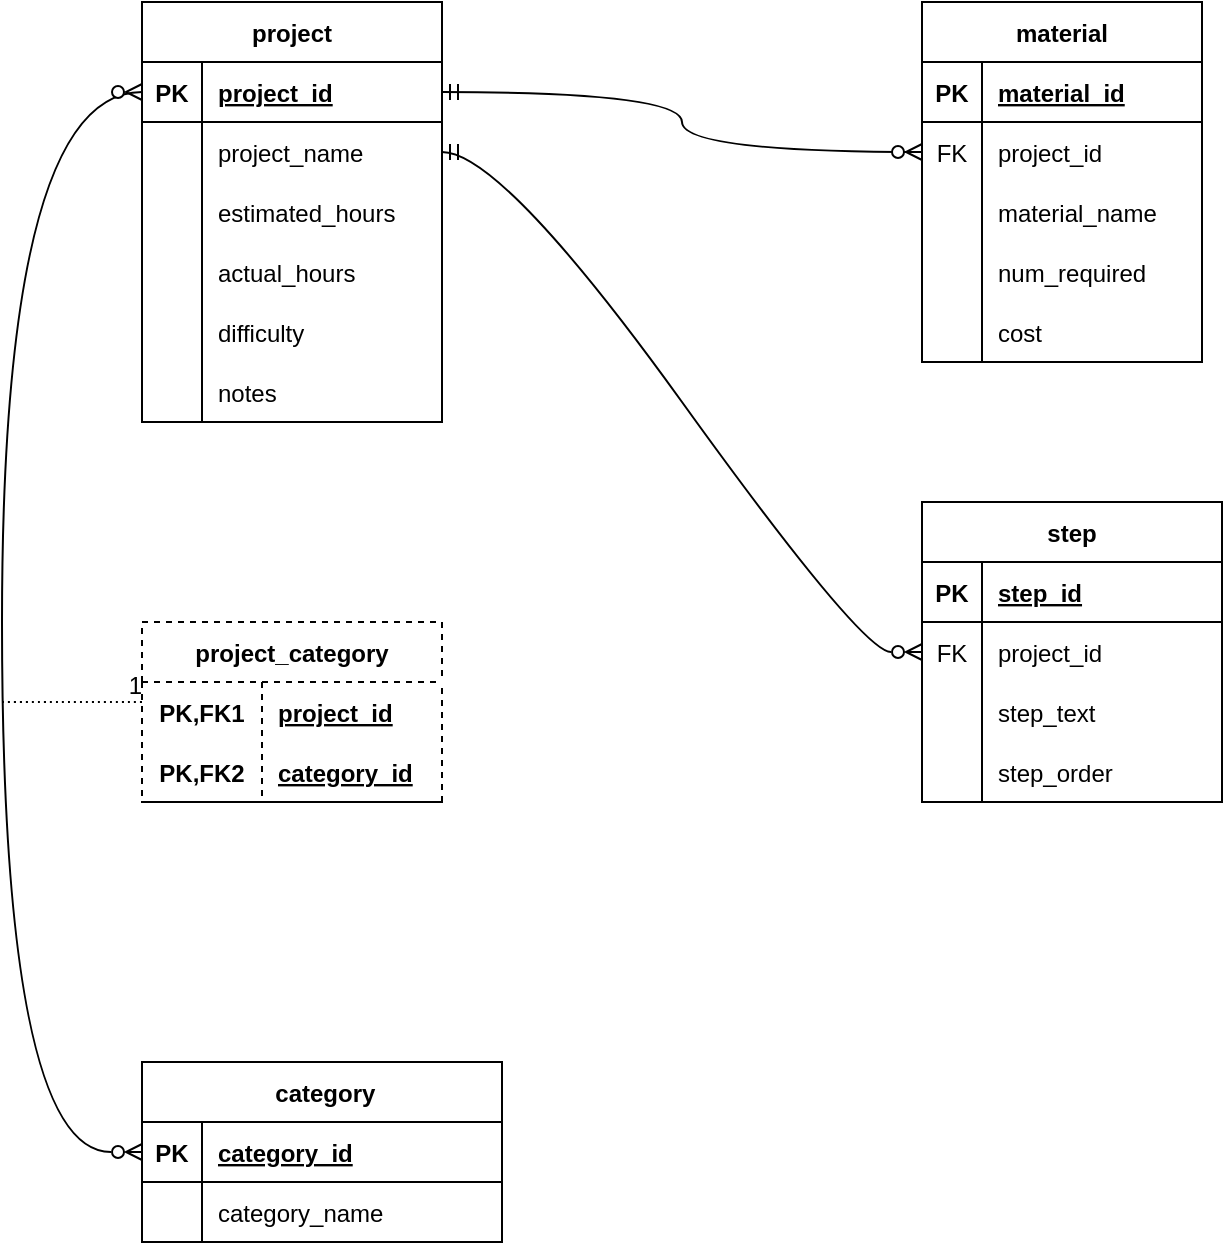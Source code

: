 <mxfile version="20.7.4" type="device"><diagram id="hL5WNQUgw3oXXMOrIGQS" name="Page-1"><mxGraphModel dx="1381" dy="808" grid="1" gridSize="10" guides="1" tooltips="1" connect="1" arrows="1" fold="1" page="1" pageScale="1" pageWidth="850" pageHeight="1100" math="0" shadow="0"><root><mxCell id="0"/><mxCell id="1" parent="0"/><mxCell id="z1r_eGNDsOmq-PO9-zqu-1" value="project" style="shape=table;startSize=30;container=1;collapsible=1;childLayout=tableLayout;fixedRows=1;rowLines=0;fontStyle=1;align=center;resizeLast=1;" parent="1" vertex="1"><mxGeometry x="90" y="60" width="150" height="210" as="geometry"/></mxCell><mxCell id="z1r_eGNDsOmq-PO9-zqu-2" value="" style="shape=tableRow;horizontal=0;startSize=0;swimlaneHead=0;swimlaneBody=0;fillColor=none;collapsible=0;dropTarget=0;points=[[0,0.5],[1,0.5]];portConstraint=eastwest;top=0;left=0;right=0;bottom=1;" parent="z1r_eGNDsOmq-PO9-zqu-1" vertex="1"><mxGeometry y="30" width="150" height="30" as="geometry"/></mxCell><mxCell id="z1r_eGNDsOmq-PO9-zqu-3" value="PK" style="shape=partialRectangle;connectable=0;fillColor=none;top=0;left=0;bottom=0;right=0;fontStyle=1;overflow=hidden;" parent="z1r_eGNDsOmq-PO9-zqu-2" vertex="1"><mxGeometry width="30" height="30" as="geometry"><mxRectangle width="30" height="30" as="alternateBounds"/></mxGeometry></mxCell><mxCell id="z1r_eGNDsOmq-PO9-zqu-4" value="project_id" style="shape=partialRectangle;connectable=0;fillColor=none;top=0;left=0;bottom=0;right=0;align=left;spacingLeft=6;fontStyle=5;overflow=hidden;" parent="z1r_eGNDsOmq-PO9-zqu-2" vertex="1"><mxGeometry x="30" width="120" height="30" as="geometry"><mxRectangle width="120" height="30" as="alternateBounds"/></mxGeometry></mxCell><mxCell id="z1r_eGNDsOmq-PO9-zqu-5" value="" style="shape=tableRow;horizontal=0;startSize=0;swimlaneHead=0;swimlaneBody=0;fillColor=none;collapsible=0;dropTarget=0;points=[[0,0.5],[1,0.5]];portConstraint=eastwest;top=0;left=0;right=0;bottom=0;" parent="z1r_eGNDsOmq-PO9-zqu-1" vertex="1"><mxGeometry y="60" width="150" height="30" as="geometry"/></mxCell><mxCell id="z1r_eGNDsOmq-PO9-zqu-6" value="" style="shape=partialRectangle;connectable=0;fillColor=none;top=0;left=0;bottom=0;right=0;editable=1;overflow=hidden;" parent="z1r_eGNDsOmq-PO9-zqu-5" vertex="1"><mxGeometry width="30" height="30" as="geometry"><mxRectangle width="30" height="30" as="alternateBounds"/></mxGeometry></mxCell><mxCell id="z1r_eGNDsOmq-PO9-zqu-7" value="project_name" style="shape=partialRectangle;connectable=0;fillColor=none;top=0;left=0;bottom=0;right=0;align=left;spacingLeft=6;overflow=hidden;" parent="z1r_eGNDsOmq-PO9-zqu-5" vertex="1"><mxGeometry x="30" width="120" height="30" as="geometry"><mxRectangle width="120" height="30" as="alternateBounds"/></mxGeometry></mxCell><mxCell id="z1r_eGNDsOmq-PO9-zqu-8" value="" style="shape=tableRow;horizontal=0;startSize=0;swimlaneHead=0;swimlaneBody=0;fillColor=none;collapsible=0;dropTarget=0;points=[[0,0.5],[1,0.5]];portConstraint=eastwest;top=0;left=0;right=0;bottom=0;" parent="z1r_eGNDsOmq-PO9-zqu-1" vertex="1"><mxGeometry y="90" width="150" height="30" as="geometry"/></mxCell><mxCell id="z1r_eGNDsOmq-PO9-zqu-9" value="" style="shape=partialRectangle;connectable=0;fillColor=none;top=0;left=0;bottom=0;right=0;editable=1;overflow=hidden;" parent="z1r_eGNDsOmq-PO9-zqu-8" vertex="1"><mxGeometry width="30" height="30" as="geometry"><mxRectangle width="30" height="30" as="alternateBounds"/></mxGeometry></mxCell><mxCell id="z1r_eGNDsOmq-PO9-zqu-10" value="estimated_hours" style="shape=partialRectangle;connectable=0;fillColor=none;top=0;left=0;bottom=0;right=0;align=left;spacingLeft=6;overflow=hidden;" parent="z1r_eGNDsOmq-PO9-zqu-8" vertex="1"><mxGeometry x="30" width="120" height="30" as="geometry"><mxRectangle width="120" height="30" as="alternateBounds"/></mxGeometry></mxCell><mxCell id="z1r_eGNDsOmq-PO9-zqu-11" value="" style="shape=tableRow;horizontal=0;startSize=0;swimlaneHead=0;swimlaneBody=0;fillColor=none;collapsible=0;dropTarget=0;points=[[0,0.5],[1,0.5]];portConstraint=eastwest;top=0;left=0;right=0;bottom=0;" parent="z1r_eGNDsOmq-PO9-zqu-1" vertex="1"><mxGeometry y="120" width="150" height="30" as="geometry"/></mxCell><mxCell id="z1r_eGNDsOmq-PO9-zqu-12" value="" style="shape=partialRectangle;connectable=0;fillColor=none;top=0;left=0;bottom=0;right=0;editable=1;overflow=hidden;" parent="z1r_eGNDsOmq-PO9-zqu-11" vertex="1"><mxGeometry width="30" height="30" as="geometry"><mxRectangle width="30" height="30" as="alternateBounds"/></mxGeometry></mxCell><mxCell id="z1r_eGNDsOmq-PO9-zqu-13" value="actual_hours" style="shape=partialRectangle;connectable=0;fillColor=none;top=0;left=0;bottom=0;right=0;align=left;spacingLeft=6;overflow=hidden;" parent="z1r_eGNDsOmq-PO9-zqu-11" vertex="1"><mxGeometry x="30" width="120" height="30" as="geometry"><mxRectangle width="120" height="30" as="alternateBounds"/></mxGeometry></mxCell><mxCell id="z1r_eGNDsOmq-PO9-zqu-18" style="shape=tableRow;horizontal=0;startSize=0;swimlaneHead=0;swimlaneBody=0;fillColor=none;collapsible=0;dropTarget=0;points=[[0,0.5],[1,0.5]];portConstraint=eastwest;top=0;left=0;right=0;bottom=0;" parent="z1r_eGNDsOmq-PO9-zqu-1" vertex="1"><mxGeometry y="150" width="150" height="30" as="geometry"/></mxCell><mxCell id="z1r_eGNDsOmq-PO9-zqu-19" style="shape=partialRectangle;connectable=0;fillColor=none;top=0;left=0;bottom=0;right=0;editable=1;overflow=hidden;" parent="z1r_eGNDsOmq-PO9-zqu-18" vertex="1"><mxGeometry width="30" height="30" as="geometry"><mxRectangle width="30" height="30" as="alternateBounds"/></mxGeometry></mxCell><mxCell id="z1r_eGNDsOmq-PO9-zqu-20" value="difficulty" style="shape=partialRectangle;connectable=0;fillColor=none;top=0;left=0;bottom=0;right=0;align=left;spacingLeft=6;overflow=hidden;" parent="z1r_eGNDsOmq-PO9-zqu-18" vertex="1"><mxGeometry x="30" width="120" height="30" as="geometry"><mxRectangle width="120" height="30" as="alternateBounds"/></mxGeometry></mxCell><mxCell id="z1r_eGNDsOmq-PO9-zqu-15" style="shape=tableRow;horizontal=0;startSize=0;swimlaneHead=0;swimlaneBody=0;fillColor=none;collapsible=0;dropTarget=0;points=[[0,0.5],[1,0.5]];portConstraint=eastwest;top=0;left=0;right=0;bottom=0;" parent="z1r_eGNDsOmq-PO9-zqu-1" vertex="1"><mxGeometry y="180" width="150" height="30" as="geometry"/></mxCell><mxCell id="z1r_eGNDsOmq-PO9-zqu-16" style="shape=partialRectangle;connectable=0;fillColor=none;top=0;left=0;bottom=0;right=0;editable=1;overflow=hidden;" parent="z1r_eGNDsOmq-PO9-zqu-15" vertex="1"><mxGeometry width="30" height="30" as="geometry"><mxRectangle width="30" height="30" as="alternateBounds"/></mxGeometry></mxCell><mxCell id="z1r_eGNDsOmq-PO9-zqu-17" value="notes" style="shape=partialRectangle;connectable=0;fillColor=none;top=0;left=0;bottom=0;right=0;align=left;spacingLeft=6;overflow=hidden;" parent="z1r_eGNDsOmq-PO9-zqu-15" vertex="1"><mxGeometry x="30" width="120" height="30" as="geometry"><mxRectangle width="120" height="30" as="alternateBounds"/></mxGeometry></mxCell><mxCell id="z1r_eGNDsOmq-PO9-zqu-21" value="material" style="shape=table;startSize=30;container=1;collapsible=1;childLayout=tableLayout;fixedRows=1;rowLines=0;fontStyle=1;align=center;resizeLast=1;" parent="1" vertex="1"><mxGeometry x="480" y="60" width="140" height="180" as="geometry"/></mxCell><mxCell id="z1r_eGNDsOmq-PO9-zqu-22" value="" style="shape=tableRow;horizontal=0;startSize=0;swimlaneHead=0;swimlaneBody=0;fillColor=none;collapsible=0;dropTarget=0;points=[[0,0.5],[1,0.5]];portConstraint=eastwest;top=0;left=0;right=0;bottom=1;" parent="z1r_eGNDsOmq-PO9-zqu-21" vertex="1"><mxGeometry y="30" width="140" height="30" as="geometry"/></mxCell><mxCell id="z1r_eGNDsOmq-PO9-zqu-23" value="PK" style="shape=partialRectangle;connectable=0;fillColor=none;top=0;left=0;bottom=0;right=0;fontStyle=1;overflow=hidden;" parent="z1r_eGNDsOmq-PO9-zqu-22" vertex="1"><mxGeometry width="30" height="30" as="geometry"><mxRectangle width="30" height="30" as="alternateBounds"/></mxGeometry></mxCell><mxCell id="z1r_eGNDsOmq-PO9-zqu-24" value="material_id" style="shape=partialRectangle;connectable=0;fillColor=none;top=0;left=0;bottom=0;right=0;align=left;spacingLeft=6;fontStyle=5;overflow=hidden;" parent="z1r_eGNDsOmq-PO9-zqu-22" vertex="1"><mxGeometry x="30" width="110" height="30" as="geometry"><mxRectangle width="110" height="30" as="alternateBounds"/></mxGeometry></mxCell><mxCell id="z1r_eGNDsOmq-PO9-zqu-25" value="" style="shape=tableRow;horizontal=0;startSize=0;swimlaneHead=0;swimlaneBody=0;fillColor=none;collapsible=0;dropTarget=0;points=[[0,0.5],[1,0.5]];portConstraint=eastwest;top=0;left=0;right=0;bottom=0;" parent="z1r_eGNDsOmq-PO9-zqu-21" vertex="1"><mxGeometry y="60" width="140" height="30" as="geometry"/></mxCell><mxCell id="z1r_eGNDsOmq-PO9-zqu-26" value="FK" style="shape=partialRectangle;connectable=0;fillColor=none;top=0;left=0;bottom=0;right=0;editable=1;overflow=hidden;" parent="z1r_eGNDsOmq-PO9-zqu-25" vertex="1"><mxGeometry width="30" height="30" as="geometry"><mxRectangle width="30" height="30" as="alternateBounds"/></mxGeometry></mxCell><mxCell id="z1r_eGNDsOmq-PO9-zqu-27" value="project_id" style="shape=partialRectangle;connectable=0;fillColor=none;top=0;left=0;bottom=0;right=0;align=left;spacingLeft=6;overflow=hidden;" parent="z1r_eGNDsOmq-PO9-zqu-25" vertex="1"><mxGeometry x="30" width="110" height="30" as="geometry"><mxRectangle width="110" height="30" as="alternateBounds"/></mxGeometry></mxCell><mxCell id="z1r_eGNDsOmq-PO9-zqu-28" value="" style="shape=tableRow;horizontal=0;startSize=0;swimlaneHead=0;swimlaneBody=0;fillColor=none;collapsible=0;dropTarget=0;points=[[0,0.5],[1,0.5]];portConstraint=eastwest;top=0;left=0;right=0;bottom=0;" parent="z1r_eGNDsOmq-PO9-zqu-21" vertex="1"><mxGeometry y="90" width="140" height="30" as="geometry"/></mxCell><mxCell id="z1r_eGNDsOmq-PO9-zqu-29" value="" style="shape=partialRectangle;connectable=0;fillColor=none;top=0;left=0;bottom=0;right=0;editable=1;overflow=hidden;" parent="z1r_eGNDsOmq-PO9-zqu-28" vertex="1"><mxGeometry width="30" height="30" as="geometry"><mxRectangle width="30" height="30" as="alternateBounds"/></mxGeometry></mxCell><mxCell id="z1r_eGNDsOmq-PO9-zqu-30" value="material_name" style="shape=partialRectangle;connectable=0;fillColor=none;top=0;left=0;bottom=0;right=0;align=left;spacingLeft=6;overflow=hidden;" parent="z1r_eGNDsOmq-PO9-zqu-28" vertex="1"><mxGeometry x="30" width="110" height="30" as="geometry"><mxRectangle width="110" height="30" as="alternateBounds"/></mxGeometry></mxCell><mxCell id="z1r_eGNDsOmq-PO9-zqu-31" value="" style="shape=tableRow;horizontal=0;startSize=0;swimlaneHead=0;swimlaneBody=0;fillColor=none;collapsible=0;dropTarget=0;points=[[0,0.5],[1,0.5]];portConstraint=eastwest;top=0;left=0;right=0;bottom=0;" parent="z1r_eGNDsOmq-PO9-zqu-21" vertex="1"><mxGeometry y="120" width="140" height="30" as="geometry"/></mxCell><mxCell id="z1r_eGNDsOmq-PO9-zqu-32" value="" style="shape=partialRectangle;connectable=0;fillColor=none;top=0;left=0;bottom=0;right=0;editable=1;overflow=hidden;" parent="z1r_eGNDsOmq-PO9-zqu-31" vertex="1"><mxGeometry width="30" height="30" as="geometry"><mxRectangle width="30" height="30" as="alternateBounds"/></mxGeometry></mxCell><mxCell id="z1r_eGNDsOmq-PO9-zqu-33" value="num_required" style="shape=partialRectangle;connectable=0;fillColor=none;top=0;left=0;bottom=0;right=0;align=left;spacingLeft=6;overflow=hidden;" parent="z1r_eGNDsOmq-PO9-zqu-31" vertex="1"><mxGeometry x="30" width="110" height="30" as="geometry"><mxRectangle width="110" height="30" as="alternateBounds"/></mxGeometry></mxCell><mxCell id="z1r_eGNDsOmq-PO9-zqu-34" style="shape=tableRow;horizontal=0;startSize=0;swimlaneHead=0;swimlaneBody=0;fillColor=none;collapsible=0;dropTarget=0;points=[[0,0.5],[1,0.5]];portConstraint=eastwest;top=0;left=0;right=0;bottom=0;" parent="z1r_eGNDsOmq-PO9-zqu-21" vertex="1"><mxGeometry y="150" width="140" height="30" as="geometry"/></mxCell><mxCell id="z1r_eGNDsOmq-PO9-zqu-35" style="shape=partialRectangle;connectable=0;fillColor=none;top=0;left=0;bottom=0;right=0;editable=1;overflow=hidden;" parent="z1r_eGNDsOmq-PO9-zqu-34" vertex="1"><mxGeometry width="30" height="30" as="geometry"><mxRectangle width="30" height="30" as="alternateBounds"/></mxGeometry></mxCell><mxCell id="z1r_eGNDsOmq-PO9-zqu-36" value="cost" style="shape=partialRectangle;connectable=0;fillColor=none;top=0;left=0;bottom=0;right=0;align=left;spacingLeft=6;overflow=hidden;" parent="z1r_eGNDsOmq-PO9-zqu-34" vertex="1"><mxGeometry x="30" width="110" height="30" as="geometry"><mxRectangle width="110" height="30" as="alternateBounds"/></mxGeometry></mxCell><mxCell id="z1r_eGNDsOmq-PO9-zqu-37" value="step" style="shape=table;startSize=30;container=1;collapsible=1;childLayout=tableLayout;fixedRows=1;rowLines=0;fontStyle=1;align=center;resizeLast=1;" parent="1" vertex="1"><mxGeometry x="480" y="310" width="150" height="150" as="geometry"/></mxCell><mxCell id="z1r_eGNDsOmq-PO9-zqu-38" value="" style="shape=tableRow;horizontal=0;startSize=0;swimlaneHead=0;swimlaneBody=0;fillColor=none;collapsible=0;dropTarget=0;points=[[0,0.5],[1,0.5]];portConstraint=eastwest;top=0;left=0;right=0;bottom=1;" parent="z1r_eGNDsOmq-PO9-zqu-37" vertex="1"><mxGeometry y="30" width="150" height="30" as="geometry"/></mxCell><mxCell id="z1r_eGNDsOmq-PO9-zqu-39" value="PK" style="shape=partialRectangle;connectable=0;fillColor=none;top=0;left=0;bottom=0;right=0;fontStyle=1;overflow=hidden;" parent="z1r_eGNDsOmq-PO9-zqu-38" vertex="1"><mxGeometry width="30" height="30" as="geometry"><mxRectangle width="30" height="30" as="alternateBounds"/></mxGeometry></mxCell><mxCell id="z1r_eGNDsOmq-PO9-zqu-40" value="step_id" style="shape=partialRectangle;connectable=0;fillColor=none;top=0;left=0;bottom=0;right=0;align=left;spacingLeft=6;fontStyle=5;overflow=hidden;" parent="z1r_eGNDsOmq-PO9-zqu-38" vertex="1"><mxGeometry x="30" width="120" height="30" as="geometry"><mxRectangle width="120" height="30" as="alternateBounds"/></mxGeometry></mxCell><mxCell id="z1r_eGNDsOmq-PO9-zqu-41" value="" style="shape=tableRow;horizontal=0;startSize=0;swimlaneHead=0;swimlaneBody=0;fillColor=none;collapsible=0;dropTarget=0;points=[[0,0.5],[1,0.5]];portConstraint=eastwest;top=0;left=0;right=0;bottom=0;" parent="z1r_eGNDsOmq-PO9-zqu-37" vertex="1"><mxGeometry y="60" width="150" height="30" as="geometry"/></mxCell><mxCell id="z1r_eGNDsOmq-PO9-zqu-42" value="FK" style="shape=partialRectangle;connectable=0;fillColor=none;top=0;left=0;bottom=0;right=0;editable=1;overflow=hidden;" parent="z1r_eGNDsOmq-PO9-zqu-41" vertex="1"><mxGeometry width="30" height="30" as="geometry"><mxRectangle width="30" height="30" as="alternateBounds"/></mxGeometry></mxCell><mxCell id="z1r_eGNDsOmq-PO9-zqu-43" value="project_id" style="shape=partialRectangle;connectable=0;fillColor=none;top=0;left=0;bottom=0;right=0;align=left;spacingLeft=6;overflow=hidden;" parent="z1r_eGNDsOmq-PO9-zqu-41" vertex="1"><mxGeometry x="30" width="120" height="30" as="geometry"><mxRectangle width="120" height="30" as="alternateBounds"/></mxGeometry></mxCell><mxCell id="z1r_eGNDsOmq-PO9-zqu-44" value="" style="shape=tableRow;horizontal=0;startSize=0;swimlaneHead=0;swimlaneBody=0;fillColor=none;collapsible=0;dropTarget=0;points=[[0,0.5],[1,0.5]];portConstraint=eastwest;top=0;left=0;right=0;bottom=0;" parent="z1r_eGNDsOmq-PO9-zqu-37" vertex="1"><mxGeometry y="90" width="150" height="30" as="geometry"/></mxCell><mxCell id="z1r_eGNDsOmq-PO9-zqu-45" value="" style="shape=partialRectangle;connectable=0;fillColor=none;top=0;left=0;bottom=0;right=0;editable=1;overflow=hidden;" parent="z1r_eGNDsOmq-PO9-zqu-44" vertex="1"><mxGeometry width="30" height="30" as="geometry"><mxRectangle width="30" height="30" as="alternateBounds"/></mxGeometry></mxCell><mxCell id="z1r_eGNDsOmq-PO9-zqu-46" value="step_text" style="shape=partialRectangle;connectable=0;fillColor=none;top=0;left=0;bottom=0;right=0;align=left;spacingLeft=6;overflow=hidden;" parent="z1r_eGNDsOmq-PO9-zqu-44" vertex="1"><mxGeometry x="30" width="120" height="30" as="geometry"><mxRectangle width="120" height="30" as="alternateBounds"/></mxGeometry></mxCell><mxCell id="z1r_eGNDsOmq-PO9-zqu-47" value="" style="shape=tableRow;horizontal=0;startSize=0;swimlaneHead=0;swimlaneBody=0;fillColor=none;collapsible=0;dropTarget=0;points=[[0,0.5],[1,0.5]];portConstraint=eastwest;top=0;left=0;right=0;bottom=0;" parent="z1r_eGNDsOmq-PO9-zqu-37" vertex="1"><mxGeometry y="120" width="150" height="30" as="geometry"/></mxCell><mxCell id="z1r_eGNDsOmq-PO9-zqu-48" value="" style="shape=partialRectangle;connectable=0;fillColor=none;top=0;left=0;bottom=0;right=0;editable=1;overflow=hidden;" parent="z1r_eGNDsOmq-PO9-zqu-47" vertex="1"><mxGeometry width="30" height="30" as="geometry"><mxRectangle width="30" height="30" as="alternateBounds"/></mxGeometry></mxCell><mxCell id="z1r_eGNDsOmq-PO9-zqu-49" value="step_order" style="shape=partialRectangle;connectable=0;fillColor=none;top=0;left=0;bottom=0;right=0;align=left;spacingLeft=6;overflow=hidden;" parent="z1r_eGNDsOmq-PO9-zqu-47" vertex="1"><mxGeometry x="30" width="120" height="30" as="geometry"><mxRectangle width="120" height="30" as="alternateBounds"/></mxGeometry></mxCell><mxCell id="z1r_eGNDsOmq-PO9-zqu-50" value=" category" style="shape=table;startSize=30;container=1;collapsible=1;childLayout=tableLayout;fixedRows=1;rowLines=0;fontStyle=1;align=center;resizeLast=1;" parent="1" vertex="1"><mxGeometry x="90" y="590" width="180" height="90" as="geometry"/></mxCell><mxCell id="z1r_eGNDsOmq-PO9-zqu-51" value="" style="shape=tableRow;horizontal=0;startSize=0;swimlaneHead=0;swimlaneBody=0;fillColor=none;collapsible=0;dropTarget=0;points=[[0,0.5],[1,0.5]];portConstraint=eastwest;top=0;left=0;right=0;bottom=1;" parent="z1r_eGNDsOmq-PO9-zqu-50" vertex="1"><mxGeometry y="30" width="180" height="30" as="geometry"/></mxCell><mxCell id="z1r_eGNDsOmq-PO9-zqu-52" value="PK" style="shape=partialRectangle;connectable=0;fillColor=none;top=0;left=0;bottom=0;right=0;fontStyle=1;overflow=hidden;" parent="z1r_eGNDsOmq-PO9-zqu-51" vertex="1"><mxGeometry width="30" height="30" as="geometry"><mxRectangle width="30" height="30" as="alternateBounds"/></mxGeometry></mxCell><mxCell id="z1r_eGNDsOmq-PO9-zqu-53" value="category_id" style="shape=partialRectangle;connectable=0;fillColor=none;top=0;left=0;bottom=0;right=0;align=left;spacingLeft=6;fontStyle=5;overflow=hidden;" parent="z1r_eGNDsOmq-PO9-zqu-51" vertex="1"><mxGeometry x="30" width="150" height="30" as="geometry"><mxRectangle width="150" height="30" as="alternateBounds"/></mxGeometry></mxCell><mxCell id="z1r_eGNDsOmq-PO9-zqu-54" value="" style="shape=tableRow;horizontal=0;startSize=0;swimlaneHead=0;swimlaneBody=0;fillColor=none;collapsible=0;dropTarget=0;points=[[0,0.5],[1,0.5]];portConstraint=eastwest;top=0;left=0;right=0;bottom=0;" parent="z1r_eGNDsOmq-PO9-zqu-50" vertex="1"><mxGeometry y="60" width="180" height="30" as="geometry"/></mxCell><mxCell id="z1r_eGNDsOmq-PO9-zqu-55" value="" style="shape=partialRectangle;connectable=0;fillColor=none;top=0;left=0;bottom=0;right=0;editable=1;overflow=hidden;" parent="z1r_eGNDsOmq-PO9-zqu-54" vertex="1"><mxGeometry width="30" height="30" as="geometry"><mxRectangle width="30" height="30" as="alternateBounds"/></mxGeometry></mxCell><mxCell id="z1r_eGNDsOmq-PO9-zqu-56" value="category_name" style="shape=partialRectangle;connectable=0;fillColor=none;top=0;left=0;bottom=0;right=0;align=left;spacingLeft=6;overflow=hidden;" parent="z1r_eGNDsOmq-PO9-zqu-54" vertex="1"><mxGeometry x="30" width="150" height="30" as="geometry"><mxRectangle width="150" height="30" as="alternateBounds"/></mxGeometry></mxCell><mxCell id="z1r_eGNDsOmq-PO9-zqu-76" value="project_category" style="shape=table;startSize=30;container=1;collapsible=1;childLayout=tableLayout;fixedRows=1;rowLines=0;fontStyle=1;align=center;resizeLast=1;dashed=1;" parent="1" vertex="1"><mxGeometry x="90" y="370" width="150" height="90" as="geometry"/></mxCell><mxCell id="z1r_eGNDsOmq-PO9-zqu-77" value="" style="shape=tableRow;horizontal=0;startSize=0;swimlaneHead=0;swimlaneBody=0;fillColor=none;collapsible=0;dropTarget=0;points=[[0,0.5],[1,0.5]];portConstraint=eastwest;top=0;left=0;right=0;bottom=0;" parent="z1r_eGNDsOmq-PO9-zqu-76" vertex="1"><mxGeometry y="30" width="150" height="30" as="geometry"/></mxCell><mxCell id="z1r_eGNDsOmq-PO9-zqu-78" value="PK,FK1" style="shape=partialRectangle;connectable=0;fillColor=none;top=0;left=0;bottom=0;right=0;fontStyle=1;overflow=hidden;" parent="z1r_eGNDsOmq-PO9-zqu-77" vertex="1"><mxGeometry width="60" height="30" as="geometry"><mxRectangle width="60" height="30" as="alternateBounds"/></mxGeometry></mxCell><mxCell id="z1r_eGNDsOmq-PO9-zqu-79" value="project_id" style="shape=partialRectangle;connectable=0;fillColor=none;top=0;left=0;bottom=0;right=0;align=left;spacingLeft=6;fontStyle=5;overflow=hidden;" parent="z1r_eGNDsOmq-PO9-zqu-77" vertex="1"><mxGeometry x="60" width="90" height="30" as="geometry"><mxRectangle width="90" height="30" as="alternateBounds"/></mxGeometry></mxCell><mxCell id="z1r_eGNDsOmq-PO9-zqu-80" value="" style="shape=tableRow;horizontal=0;startSize=0;swimlaneHead=0;swimlaneBody=0;fillColor=none;collapsible=0;dropTarget=0;points=[[0,0.5],[1,0.5]];portConstraint=eastwest;top=0;left=0;right=0;bottom=1;" parent="z1r_eGNDsOmq-PO9-zqu-76" vertex="1"><mxGeometry y="60" width="150" height="30" as="geometry"/></mxCell><mxCell id="z1r_eGNDsOmq-PO9-zqu-81" value="PK,FK2" style="shape=partialRectangle;connectable=0;fillColor=none;top=0;left=0;bottom=0;right=0;fontStyle=1;overflow=hidden;" parent="z1r_eGNDsOmq-PO9-zqu-80" vertex="1"><mxGeometry width="60" height="30" as="geometry"><mxRectangle width="60" height="30" as="alternateBounds"/></mxGeometry></mxCell><mxCell id="z1r_eGNDsOmq-PO9-zqu-82" value="category_id" style="shape=partialRectangle;connectable=0;fillColor=none;top=0;left=0;bottom=0;right=0;align=left;spacingLeft=6;fontStyle=5;overflow=hidden;" parent="z1r_eGNDsOmq-PO9-zqu-80" vertex="1"><mxGeometry x="60" width="90" height="30" as="geometry"><mxRectangle width="90" height="30" as="alternateBounds"/></mxGeometry></mxCell><mxCell id="z1r_eGNDsOmq-PO9-zqu-92" value="" style="fontSize=12;html=1;endArrow=ERzeroToMany;endFill=1;rounded=0;exitX=1;exitY=0.5;exitDx=0;exitDy=0;edgeStyle=orthogonalEdgeStyle;curved=1;entryX=0;entryY=0.5;entryDx=0;entryDy=0;startArrow=ERmandOne;startFill=0;" parent="1" source="z1r_eGNDsOmq-PO9-zqu-2" target="z1r_eGNDsOmq-PO9-zqu-25" edge="1"><mxGeometry x="-0.465" y="17" width="100" height="100" relative="1" as="geometry"><mxPoint x="380" y="210" as="sourcePoint"/><mxPoint x="480" y="105" as="targetPoint"/><mxPoint as="offset"/></mxGeometry></mxCell><mxCell id="z1r_eGNDsOmq-PO9-zqu-93" value="" style="fontSize=12;html=1;endArrow=ERzeroToMany;endFill=1;rounded=0;exitX=0;exitY=0.5;exitDx=0;exitDy=0;entryX=0;entryY=0.5;entryDx=0;entryDy=0;edgeStyle=orthogonalEdgeStyle;curved=1;startArrow=ERzeroToMany;startFill=0;" parent="1" source="z1r_eGNDsOmq-PO9-zqu-51" target="z1r_eGNDsOmq-PO9-zqu-2" edge="1"><mxGeometry width="100" height="100" relative="1" as="geometry"><mxPoint y="210" as="sourcePoint"/><mxPoint x="100" y="110" as="targetPoint"/><Array as="points"><mxPoint x="20" y="635"/><mxPoint x="20" y="105"/></Array></mxGeometry></mxCell><mxCell id="z1r_eGNDsOmq-PO9-zqu-94" value="" style="endArrow=none;html=1;rounded=0;dashed=1;dashPattern=1 2;curved=1;" parent="1" edge="1"><mxGeometry relative="1" as="geometry"><mxPoint x="20" y="410" as="sourcePoint"/><mxPoint x="90" y="410" as="targetPoint"/></mxGeometry></mxCell><mxCell id="z1r_eGNDsOmq-PO9-zqu-95" value="1" style="resizable=0;html=1;align=right;verticalAlign=bottom;dashed=1;" parent="z1r_eGNDsOmq-PO9-zqu-94" connectable="0" vertex="1"><mxGeometry x="1" relative="1" as="geometry"/></mxCell><mxCell id="z1r_eGNDsOmq-PO9-zqu-100" value="" style="edgeStyle=entityRelationEdgeStyle;fontSize=12;html=1;endArrow=ERzeroToMany;rounded=0;curved=1;exitX=1;exitY=0.5;exitDx=0;exitDy=0;endFill=0;startArrow=ERmandOne;startFill=0;" parent="1" source="z1r_eGNDsOmq-PO9-zqu-5" edge="1"><mxGeometry x="-1" y="57" width="100" height="100" relative="1" as="geometry"><mxPoint x="420" y="410" as="sourcePoint"/><mxPoint x="480" y="385" as="targetPoint"/><mxPoint x="-40" y="17" as="offset"/></mxGeometry></mxCell></root></mxGraphModel></diagram></mxfile>